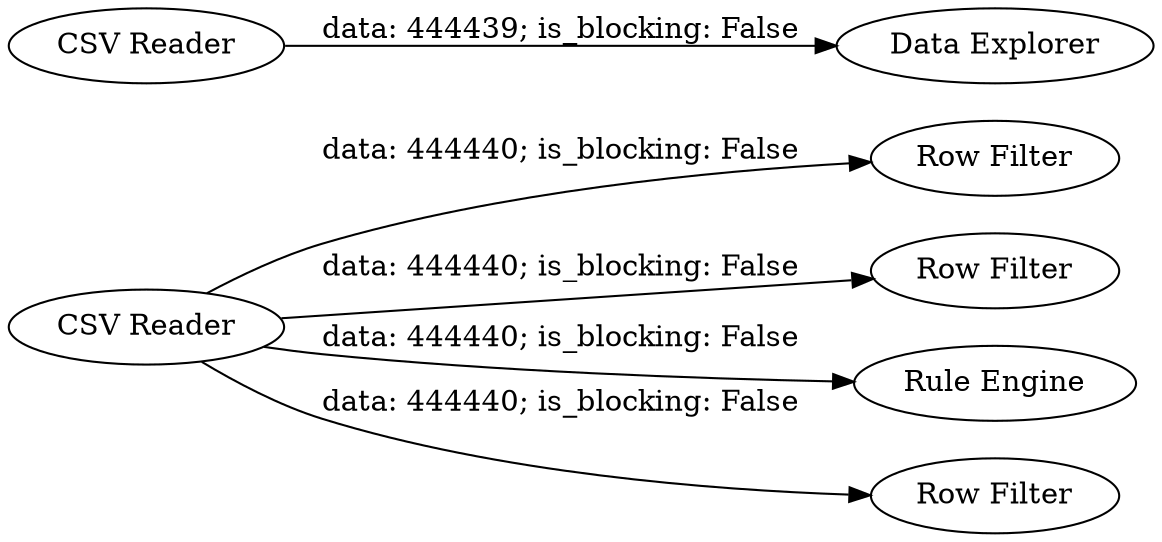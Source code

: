 digraph {
	"5192925744402808509_33" [label="Row Filter"]
	"5192925744402808509_32" [label="Row Filter"]
	"5192925744402808509_31" [label="CSV Reader"]
	"5192925744402808509_35" [label="Rule Engine"]
	"5192925744402808509_34" [label="Row Filter"]
	"5192925744402808509_2" [label="Data Explorer"]
	"5192925744402808509_30" [label="CSV Reader"]
	"5192925744402808509_31" -> "5192925744402808509_33" [label="data: 444440; is_blocking: False"]
	"5192925744402808509_31" -> "5192925744402808509_32" [label="data: 444440; is_blocking: False"]
	"5192925744402808509_30" -> "5192925744402808509_2" [label="data: 444439; is_blocking: False"]
	"5192925744402808509_31" -> "5192925744402808509_34" [label="data: 444440; is_blocking: False"]
	"5192925744402808509_31" -> "5192925744402808509_35" [label="data: 444440; is_blocking: False"]
	rankdir=LR
}

